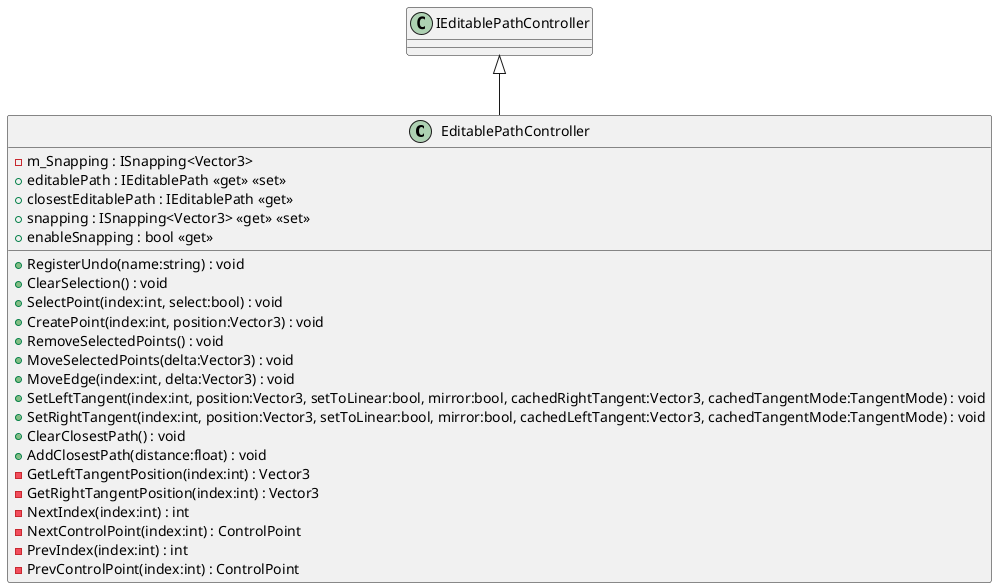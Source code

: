 @startuml
class EditablePathController {
    - m_Snapping : ISnapping<Vector3>
    + editablePath : IEditablePath <<get>> <<set>>
    + closestEditablePath : IEditablePath <<get>>
    + snapping : ISnapping<Vector3> <<get>> <<set>>
    + enableSnapping : bool <<get>>
    + RegisterUndo(name:string) : void
    + ClearSelection() : void
    + SelectPoint(index:int, select:bool) : void
    + CreatePoint(index:int, position:Vector3) : void
    + RemoveSelectedPoints() : void
    + MoveSelectedPoints(delta:Vector3) : void
    + MoveEdge(index:int, delta:Vector3) : void
    + SetLeftTangent(index:int, position:Vector3, setToLinear:bool, mirror:bool, cachedRightTangent:Vector3, cachedTangentMode:TangentMode) : void
    + SetRightTangent(index:int, position:Vector3, setToLinear:bool, mirror:bool, cachedLeftTangent:Vector3, cachedTangentMode:TangentMode) : void
    + ClearClosestPath() : void
    + AddClosestPath(distance:float) : void
    - GetLeftTangentPosition(index:int) : Vector3
    - GetRightTangentPosition(index:int) : Vector3
    - NextIndex(index:int) : int
    - NextControlPoint(index:int) : ControlPoint
    - PrevIndex(index:int) : int
    - PrevControlPoint(index:int) : ControlPoint
}
IEditablePathController <|-- EditablePathController
@enduml
